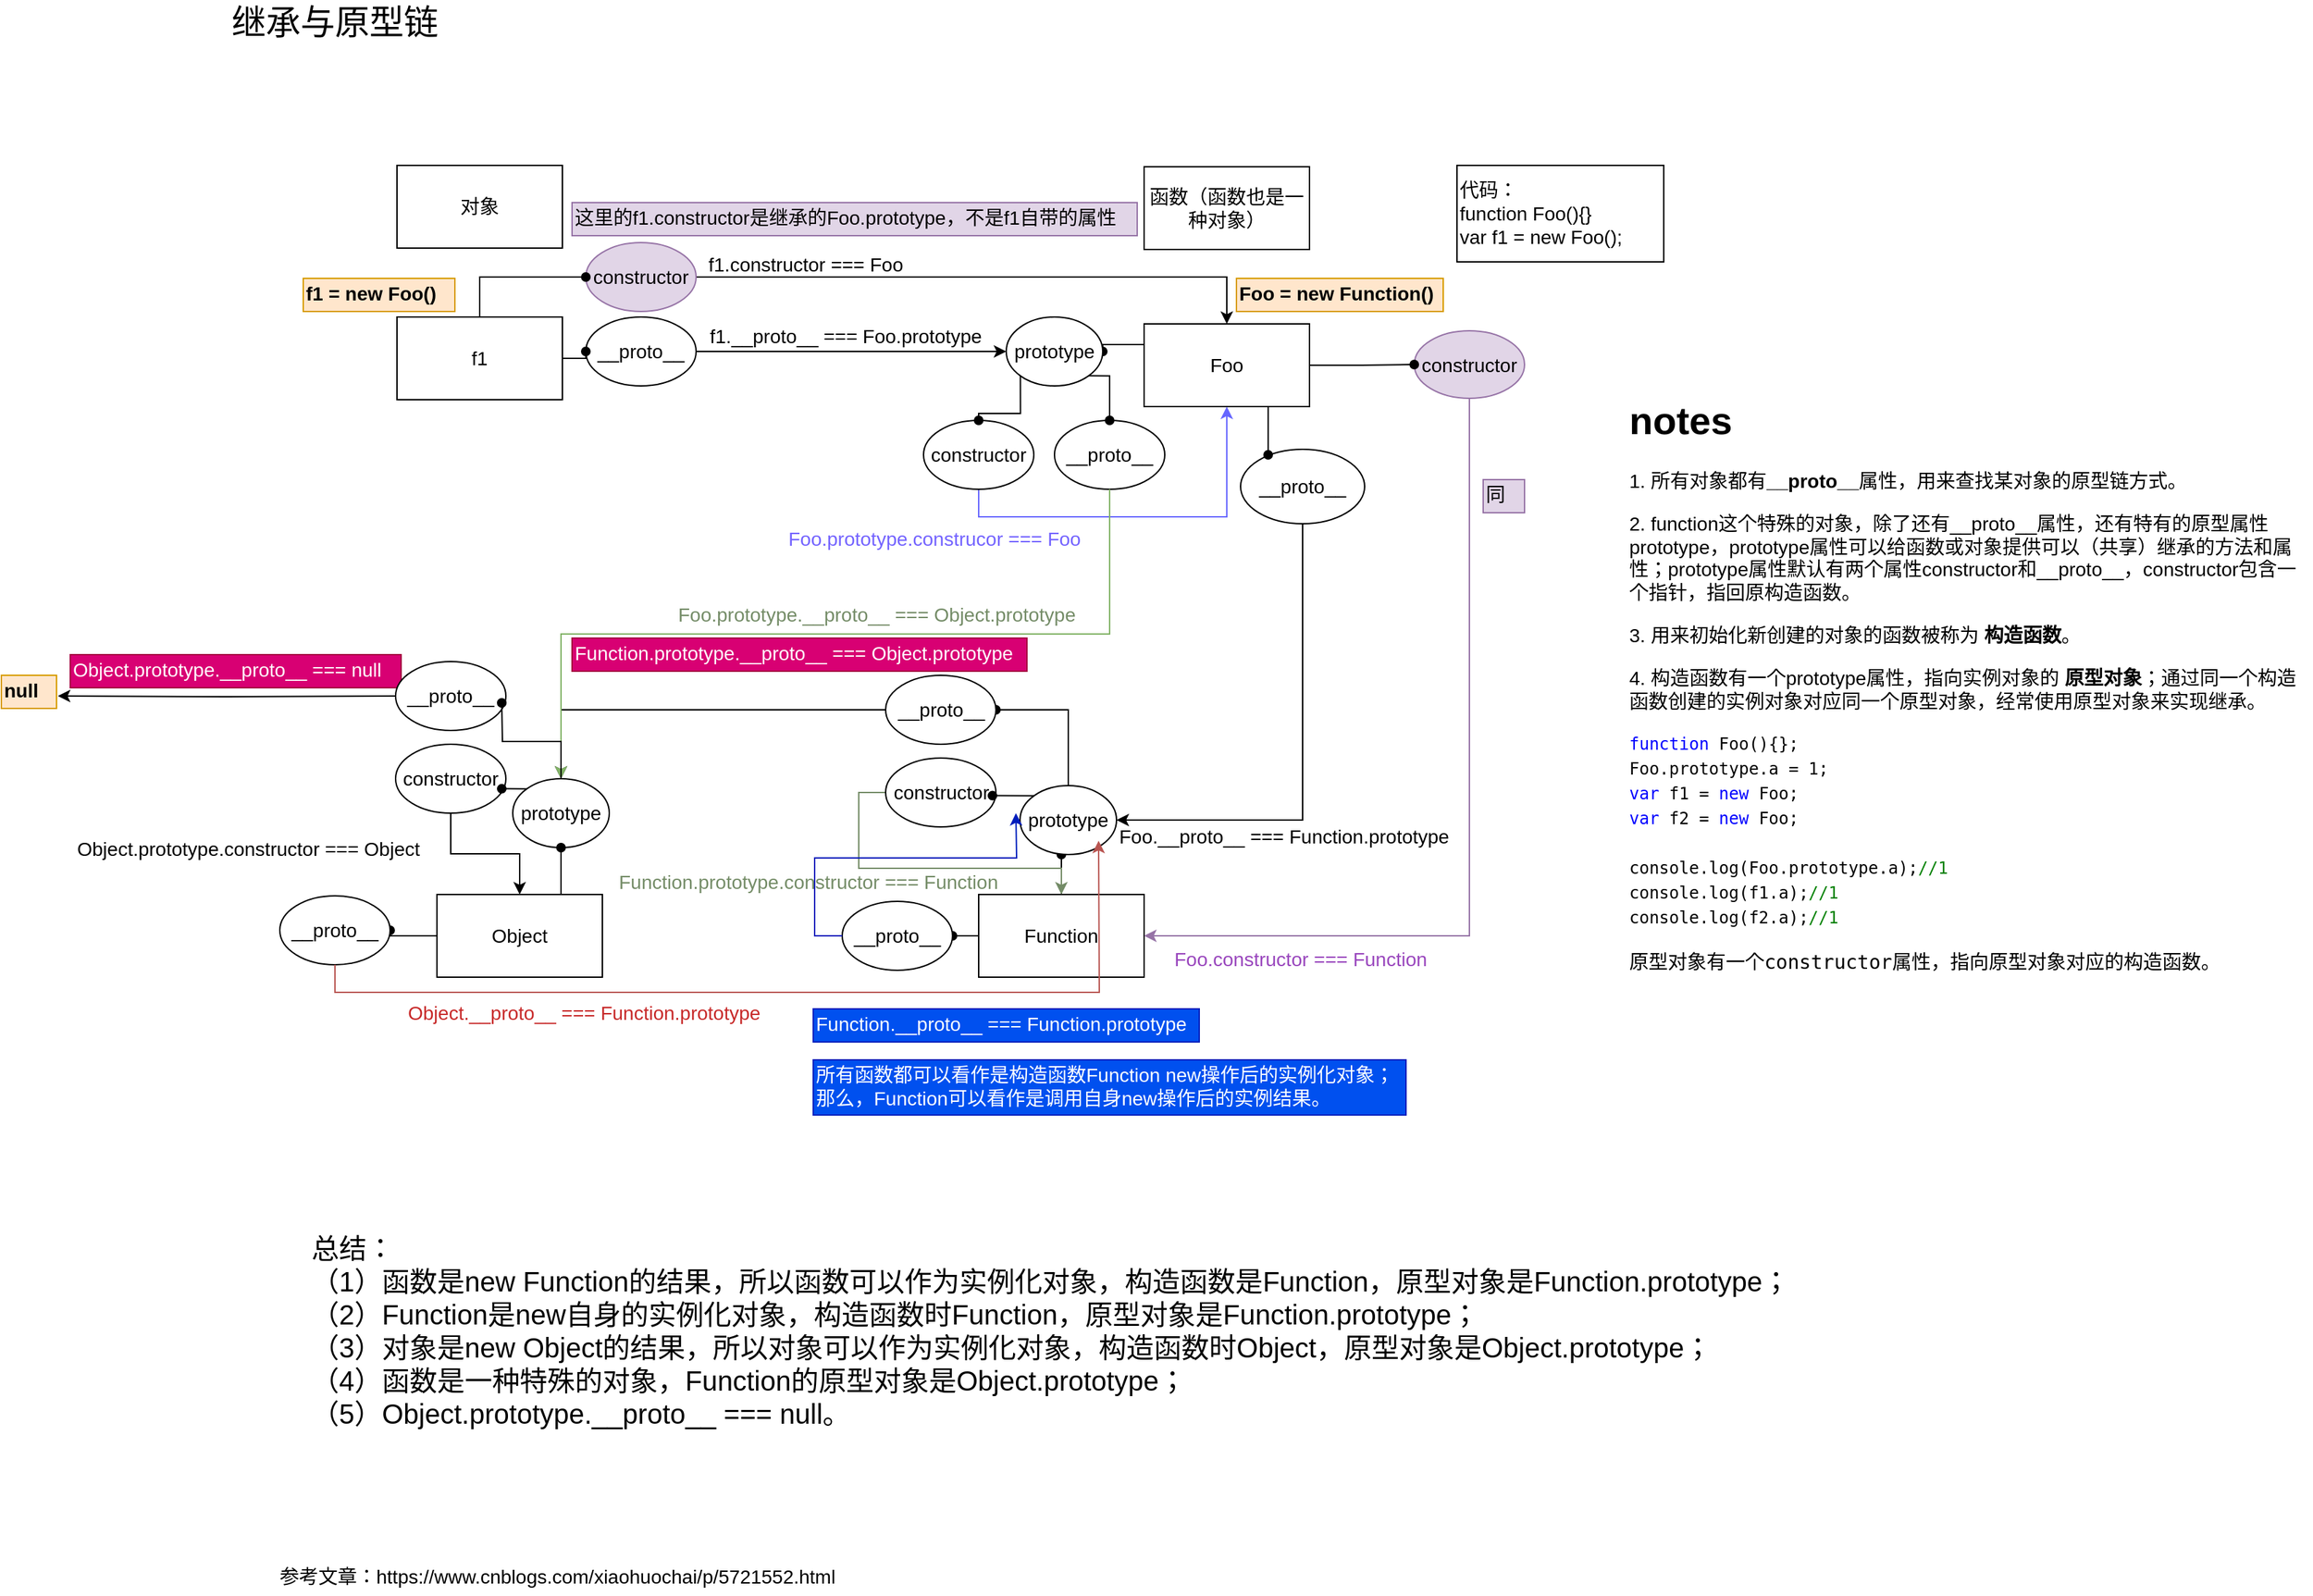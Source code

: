 <mxfile version="11.1.1" type="device"><diagram id="_80gdlPVEh-o-f2uD1nF" name="第 1 页"><mxGraphModel dx="4402" dy="5217" grid="1" gridSize="10" guides="1" tooltips="1" connect="1" arrows="0" fold="1" page="1" pageScale="1" pageWidth="3300" pageHeight="4681" math="0" shadow="0"><root><mxCell id="0"/><mxCell id="1" parent="0"/><mxCell id="m6a8J4W1c-Jw8dZGVvct-3" value="代码：&lt;br style=&quot;font-size: 14px;&quot;&gt;function Foo(){}&lt;br style=&quot;font-size: 14px;&quot;&gt;var f1 = new Foo();" style="rounded=0;whiteSpace=wrap;html=1;labelPosition=center;verticalLabelPosition=middle;align=left;verticalAlign=middle;fontSize=14;" vertex="1" parent="1"><mxGeometry x="870" y="70" width="150" height="70" as="geometry"/></mxCell><mxCell id="m6a8J4W1c-Jw8dZGVvct-12" value="&lt;h1&gt;notes&lt;/h1&gt;&lt;p&gt;1. 所有对象都有&lt;b&gt;__proto__&lt;/b&gt;属性，用来查找某对象的原型链方式。&lt;/p&gt;&lt;p&gt;2. function这个特殊的对象，除了还有__proto__属性，还有特有的原型属性prototype，prototype属性可以给函数或对象提供可以（共享）继承的方法和属性；prototype属性默认有两个属性constructor和__proto__，constructor包含一个指针，指回原构造函数。&lt;/p&gt;&lt;p&gt;3. 用来初始化新创建的对象的函数被称为&amp;nbsp;&lt;b&gt;构造函数&lt;/b&gt;。&lt;/p&gt;&lt;p&gt;4. 构造函数有一个prototype属性，指向实例对象的&amp;nbsp;&lt;b&gt;原型对象&lt;/b&gt;；通过同一个构造函数创建的实例对象对应同一个原型对象，经常使用原型对象来实现继承。&lt;/p&gt;&lt;pre style=&quot;margin-top: 0px ; margin-bottom: 0px ; white-space: pre-wrap ; overflow-wrap: break-word ; padding: 0px ; list-style-type: none ; list-style-image: none ; font-size: 12px ; font-family: &amp;#34;courier new&amp;#34; &amp;#34;important&amp;#34;&quot;&gt;&lt;span style=&quot;color: rgb(0 , 0 , 255) ; line-height: 1.5&quot;&gt;function&lt;/span&gt;&lt;span style=&quot;line-height: 1.5&quot;&gt; Foo(){};&lt;br&gt;Foo.prototype.a &lt;/span&gt;= 1&lt;span style=&quot;line-height: 1.5&quot;&gt;;&lt;br&gt;&lt;/span&gt;&lt;span style=&quot;color: rgb(0 , 0 , 255) ; line-height: 1.5&quot;&gt;var&lt;/span&gt; f1 = &lt;span style=&quot;color: rgb(0 , 0 , 255) ; line-height: 1.5&quot;&gt;new&lt;/span&gt;&lt;span style=&quot;line-height: 1.5&quot;&gt; Foo;&lt;br&gt;&lt;/span&gt;&lt;span style=&quot;color: rgb(0 , 0 , 255) ; line-height: 1.5&quot;&gt;var&lt;/span&gt; f2 = &lt;span style=&quot;color: rgb(0 , 0 , 255) ; line-height: 1.5&quot;&gt;new&lt;/span&gt;&lt;span style=&quot;line-height: 1.5&quot;&gt; Foo;&lt;br&gt;&lt;br&gt;console.log(Foo.prototype.a);&lt;/span&gt;&lt;span style=&quot;color: rgb(0 , 128 , 0) ; line-height: 1.5&quot;&gt;//&lt;/span&gt;&lt;span style=&quot;color: rgb(0 , 128 , 0) ; line-height: 1.5&quot;&gt;1&lt;/span&gt;&lt;br&gt;console.log(f1.a);&lt;span style=&quot;color: rgb(0 , 128 , 0) ; line-height: 1.5&quot;&gt;//&lt;/span&gt;&lt;span style=&quot;color: rgb(0 , 128 , 0) ; line-height: 1.5&quot;&gt;1&lt;/span&gt;&lt;br&gt;console.log(f2.a);&lt;span style=&quot;color: rgb(0 , 128 , 0) ; line-height: 1.5&quot;&gt;//&lt;/span&gt;&lt;span style=&quot;color: rgb(0 , 128 , 0) ; line-height: 1.5&quot;&gt;1&lt;/span&gt;&lt;/pre&gt;&lt;pre style=&quot;margin-top: 0px ; margin-bottom: 0px ; white-space: pre-wrap ; overflow-wrap: break-word ; padding: 0px ; list-style-type: none ; list-style-image: none ; font-size: 12px ; font-family: &amp;#34;courier new&amp;#34; &amp;#34;important&amp;#34;&quot;&gt;&lt;br&gt;&lt;/pre&gt;&lt;pre style=&quot;margin-top: 0px ; margin-bottom: 0px ; white-space: pre-wrap ; overflow-wrap: break-word ; padding: 0px ; list-style-type: none ; list-style-image: none&quot;&gt;&lt;font style=&quot;font-size: 14px&quot;&gt;原型对象有一个constructor属性，指向原型对象对应的构造函数。&lt;/font&gt;&lt;/pre&gt;" style="text;html=1;strokeColor=none;fillColor=none;spacing=5;spacingTop=-20;whiteSpace=wrap;overflow=hidden;rounded=0;fontSize=14;" vertex="1" parent="1"><mxGeometry x="990" y="230" width="500" height="500" as="geometry"/></mxCell><mxCell id="m6a8J4W1c-Jw8dZGVvct-46" value="&lt;font color=&quot;#000000&quot;&gt;Foo = new Function()&lt;/font&gt;" style="text;html=1;resizable=0;points=[];autosize=1;align=left;verticalAlign=top;spacingTop=-4;fontSize=14;fillColor=#ffe6cc;strokeColor=#d79b00;fontStyle=1" vertex="1" parent="1"><mxGeometry x="710" y="152" width="150" height="24" as="geometry"/></mxCell><mxCell id="m6a8J4W1c-Jw8dZGVvct-66" value="" style="group" vertex="1" connectable="0" parent="1"><mxGeometry x="33" y="70" width="862" height="750" as="geometry"/></mxCell><mxCell id="m6a8J4W1c-Jw8dZGVvct-1" value="对象" style="rounded=0;whiteSpace=wrap;html=1;fontSize=14;" vertex="1" parent="m6a8J4W1c-Jw8dZGVvct-66"><mxGeometry x="68" width="120" height="60" as="geometry"/></mxCell><mxCell id="m6a8J4W1c-Jw8dZGVvct-2" value="函数（函数也是一种对象）" style="rounded=0;whiteSpace=wrap;html=1;fontSize=14;" vertex="1" parent="m6a8J4W1c-Jw8dZGVvct-66"><mxGeometry x="610" y="1" width="120" height="60" as="geometry"/></mxCell><mxCell id="m6a8J4W1c-Jw8dZGVvct-4" value="f1" style="rounded=0;whiteSpace=wrap;html=1;fontSize=14;" vertex="1" parent="m6a8J4W1c-Jw8dZGVvct-66"><mxGeometry x="68" y="110" width="120" height="60" as="geometry"/></mxCell><mxCell id="m6a8J4W1c-Jw8dZGVvct-49" style="edgeStyle=orthogonalEdgeStyle;rounded=0;orthogonalLoop=1;jettySize=auto;html=1;exitX=0.5;exitY=0;exitDx=0;exitDy=0;endArrow=oval;endFill=1;strokeColor=#000000;fontSize=14;fontColor=#000000;" edge="1" parent="m6a8J4W1c-Jw8dZGVvct-66" source="m6a8J4W1c-Jw8dZGVvct-7"><mxGeometry relative="1" as="geometry"><mxPoint x="550" y="500" as="targetPoint"/></mxGeometry></mxCell><mxCell id="m6a8J4W1c-Jw8dZGVvct-91" style="edgeStyle=orthogonalEdgeStyle;rounded=0;orthogonalLoop=1;jettySize=auto;html=1;exitX=0;exitY=0.5;exitDx=0;exitDy=0;entryX=1;entryY=0.5;entryDx=0;entryDy=0;endArrow=oval;endFill=1;strokeColor=#000000;fontSize=14;fontColor=#000000;" edge="1" parent="m6a8J4W1c-Jw8dZGVvct-66" source="m6a8J4W1c-Jw8dZGVvct-7" target="m6a8J4W1c-Jw8dZGVvct-68"><mxGeometry relative="1" as="geometry"/></mxCell><mxCell id="m6a8J4W1c-Jw8dZGVvct-7" value="Function" style="rounded=0;whiteSpace=wrap;html=1;fontSize=14;" vertex="1" parent="m6a8J4W1c-Jw8dZGVvct-66"><mxGeometry x="490" y="529" width="120" height="60" as="geometry"/></mxCell><mxCell id="m6a8J4W1c-Jw8dZGVvct-90" style="edgeStyle=orthogonalEdgeStyle;rounded=0;orthogonalLoop=1;jettySize=auto;html=1;exitX=0;exitY=0.5;exitDx=0;exitDy=0;entryX=1;entryY=0.5;entryDx=0;entryDy=0;endArrow=oval;endFill=1;strokeColor=#000000;fontSize=14;fontColor=#000000;" edge="1" parent="m6a8J4W1c-Jw8dZGVvct-66" source="m6a8J4W1c-Jw8dZGVvct-9" target="m6a8J4W1c-Jw8dZGVvct-67"><mxGeometry relative="1" as="geometry"/></mxCell><mxCell id="m6a8J4W1c-Jw8dZGVvct-9" value="Object" style="rounded=0;whiteSpace=wrap;html=1;fontSize=14;" vertex="1" parent="m6a8J4W1c-Jw8dZGVvct-66"><mxGeometry x="97" y="529" width="120" height="60" as="geometry"/></mxCell><mxCell id="m6a8J4W1c-Jw8dZGVvct-24" value="f1.__proto__ === Foo.prototype" style="text;html=1;resizable=0;points=[];autosize=1;align=left;verticalAlign=top;spacingTop=-4;fontSize=14;fontColor=#000000;" vertex="1" parent="m6a8J4W1c-Jw8dZGVvct-66"><mxGeometry x="292.5" y="112.5" width="210" height="20" as="geometry"/></mxCell><mxCell id="m6a8J4W1c-Jw8dZGVvct-37" style="edgeStyle=orthogonalEdgeStyle;rounded=0;orthogonalLoop=1;jettySize=auto;html=1;exitX=0.5;exitY=1;exitDx=0;exitDy=0;entryX=1;entryY=0.5;entryDx=0;entryDy=0;endArrow=classic;endFill=1;strokeColor=#9673a6;fontSize=14;fillColor=#e1d5e7;" edge="1" parent="m6a8J4W1c-Jw8dZGVvct-66" source="m6a8J4W1c-Jw8dZGVvct-35" target="m6a8J4W1c-Jw8dZGVvct-7"><mxGeometry relative="1" as="geometry"/></mxCell><mxCell id="m6a8J4W1c-Jw8dZGVvct-38" value="&lt;font&gt;Foo.constructor === Function&lt;/font&gt;" style="text;html=1;resizable=0;points=[];autosize=1;align=left;verticalAlign=top;spacingTop=-4;fontSize=14;fontColor=#9946BD;" vertex="1" parent="m6a8J4W1c-Jw8dZGVvct-66"><mxGeometry x="630" y="565" width="200" height="20" as="geometry"/></mxCell><mxCell id="m6a8J4W1c-Jw8dZGVvct-42" value="" style="group" vertex="1" connectable="0" parent="m6a8J4W1c-Jw8dZGVvct-66"><mxGeometry x="450" y="110" width="412" height="184" as="geometry"/></mxCell><mxCell id="m6a8J4W1c-Jw8dZGVvct-33" value="" style="group" vertex="1" connectable="0" parent="m6a8J4W1c-Jw8dZGVvct-42"><mxGeometry width="360" height="184" as="geometry"/></mxCell><mxCell id="m6a8J4W1c-Jw8dZGVvct-22" value="" style="group" vertex="1" connectable="0" parent="m6a8J4W1c-Jw8dZGVvct-33"><mxGeometry x="60" width="220" height="65" as="geometry"/></mxCell><mxCell id="m6a8J4W1c-Jw8dZGVvct-5" value="Foo" style="rounded=0;whiteSpace=wrap;html=1;fontSize=14;" vertex="1" parent="m6a8J4W1c-Jw8dZGVvct-22"><mxGeometry x="100" y="5" width="120" height="60" as="geometry"/></mxCell><mxCell id="m6a8J4W1c-Jw8dZGVvct-20" style="edgeStyle=orthogonalEdgeStyle;rounded=0;orthogonalLoop=1;jettySize=auto;html=1;exitX=0;exitY=0.25;exitDx=0;exitDy=0;entryX=1;entryY=0.5;entryDx=0;entryDy=0;fontSize=14;strokeColor=#000000;endArrow=oval;endFill=1;" edge="1" parent="m6a8J4W1c-Jw8dZGVvct-22" source="m6a8J4W1c-Jw8dZGVvct-5" target="m6a8J4W1c-Jw8dZGVvct-19"><mxGeometry relative="1" as="geometry"/></mxCell><mxCell id="m6a8J4W1c-Jw8dZGVvct-32" value="" style="group" vertex="1" connectable="0" parent="m6a8J4W1c-Jw8dZGVvct-22"><mxGeometry width="70" height="50" as="geometry"/></mxCell><mxCell id="m6a8J4W1c-Jw8dZGVvct-19" value="prototype" style="ellipse;whiteSpace=wrap;html=1;fontSize=14;" vertex="1" parent="m6a8J4W1c-Jw8dZGVvct-32"><mxGeometry width="70" height="50" as="geometry"/></mxCell><mxCell id="m6a8J4W1c-Jw8dZGVvct-40" style="edgeStyle=orthogonalEdgeStyle;rounded=0;orthogonalLoop=1;jettySize=auto;html=1;exitX=0.5;exitY=1;exitDx=0;exitDy=0;endArrow=classic;endFill=1;strokeColor=#6666FF;fontSize=14;fillColor=#e1d5e7;" edge="1" parent="m6a8J4W1c-Jw8dZGVvct-33" source="m6a8J4W1c-Jw8dZGVvct-27" target="m6a8J4W1c-Jw8dZGVvct-5"><mxGeometry relative="1" as="geometry"/></mxCell><mxCell id="m6a8J4W1c-Jw8dZGVvct-27" value="constructor" style="ellipse;whiteSpace=wrap;html=1;fontSize=14;" vertex="1" parent="m6a8J4W1c-Jw8dZGVvct-33"><mxGeometry y="75" width="80" height="50" as="geometry"/></mxCell><mxCell id="m6a8J4W1c-Jw8dZGVvct-28" value="__proto__" style="ellipse;whiteSpace=wrap;html=1;fontSize=14;" vertex="1" parent="m6a8J4W1c-Jw8dZGVvct-33"><mxGeometry x="95" y="75" width="80" height="50" as="geometry"/></mxCell><mxCell id="m6a8J4W1c-Jw8dZGVvct-29" style="edgeStyle=orthogonalEdgeStyle;rounded=0;orthogonalLoop=1;jettySize=auto;html=1;exitX=0;exitY=1;exitDx=0;exitDy=0;entryX=0.5;entryY=0;entryDx=0;entryDy=0;endArrow=oval;endFill=1;strokeColor=#000000;fontSize=14;" edge="1" parent="m6a8J4W1c-Jw8dZGVvct-33" source="m6a8J4W1c-Jw8dZGVvct-19" target="m6a8J4W1c-Jw8dZGVvct-27"><mxGeometry relative="1" as="geometry"/></mxCell><mxCell id="m6a8J4W1c-Jw8dZGVvct-30" style="edgeStyle=orthogonalEdgeStyle;rounded=0;orthogonalLoop=1;jettySize=auto;html=1;exitX=1;exitY=1;exitDx=0;exitDy=0;entryX=0.5;entryY=0;entryDx=0;entryDy=0;endArrow=oval;endFill=1;strokeColor=#000000;fontSize=14;" edge="1" parent="m6a8J4W1c-Jw8dZGVvct-33" source="m6a8J4W1c-Jw8dZGVvct-19" target="m6a8J4W1c-Jw8dZGVvct-28"><mxGeometry relative="1" as="geometry"/></mxCell><mxCell id="m6a8J4W1c-Jw8dZGVvct-51" value="&lt;font color=&quot;#000000&quot;&gt;__proto__&lt;/font&gt;" style="ellipse;whiteSpace=wrap;html=1;fontSize=14;fontColor=#FFAE45;" vertex="1" parent="m6a8J4W1c-Jw8dZGVvct-33"><mxGeometry x="230" y="96" width="90" height="54" as="geometry"/></mxCell><mxCell id="m6a8J4W1c-Jw8dZGVvct-35" value="constructor" style="ellipse;whiteSpace=wrap;html=1;fontSize=14;fillColor=#e1d5e7;strokeColor=#9673a6;" vertex="1" parent="m6a8J4W1c-Jw8dZGVvct-42"><mxGeometry x="356" y="10" width="80" height="49" as="geometry"/></mxCell><mxCell id="m6a8J4W1c-Jw8dZGVvct-36" style="edgeStyle=orthogonalEdgeStyle;rounded=0;orthogonalLoop=1;jettySize=auto;html=1;exitX=1;exitY=0.5;exitDx=0;exitDy=0;entryX=0;entryY=0.5;entryDx=0;entryDy=0;endArrow=oval;endFill=1;strokeColor=#000000;fontSize=14;" edge="1" parent="m6a8J4W1c-Jw8dZGVvct-42" source="m6a8J4W1c-Jw8dZGVvct-5" target="m6a8J4W1c-Jw8dZGVvct-35"><mxGeometry relative="1" as="geometry"/></mxCell><mxCell id="m6a8J4W1c-Jw8dZGVvct-41" value="Foo.prototype.construcor === Foo" style="text;html=1;resizable=0;points=[];autosize=1;align=left;verticalAlign=top;spacingTop=-4;fontSize=14;fontColor=#7363FF;" vertex="1" parent="m6a8J4W1c-Jw8dZGVvct-42"><mxGeometry x="-100" y="150" width="230" height="20" as="geometry"/></mxCell><mxCell id="m6a8J4W1c-Jw8dZGVvct-43" value="prototype" style="ellipse;whiteSpace=wrap;html=1;fontSize=14;" vertex="1" parent="m6a8J4W1c-Jw8dZGVvct-66"><mxGeometry x="152" y="445" width="70" height="50" as="geometry"/></mxCell><mxCell id="m6a8J4W1c-Jw8dZGVvct-44" style="edgeStyle=orthogonalEdgeStyle;rounded=0;orthogonalLoop=1;jettySize=auto;html=1;exitX=0.75;exitY=0;exitDx=0;exitDy=0;entryX=0.5;entryY=1;entryDx=0;entryDy=0;endArrow=oval;endFill=1;strokeColor=#000000;fontSize=14;" edge="1" parent="m6a8J4W1c-Jw8dZGVvct-66" source="m6a8J4W1c-Jw8dZGVvct-9" target="m6a8J4W1c-Jw8dZGVvct-43"><mxGeometry relative="1" as="geometry"/></mxCell><mxCell id="m6a8J4W1c-Jw8dZGVvct-47" value="Foo.prototype.__proto__ === Object.prototype" style="text;html=1;resizable=0;points=[];autosize=1;align=left;verticalAlign=top;spacingTop=-4;fontSize=14;fontColor=#748C67;" vertex="1" parent="m6a8J4W1c-Jw8dZGVvct-66"><mxGeometry x="270" y="315" width="300" height="20" as="geometry"/></mxCell><mxCell id="m6a8J4W1c-Jw8dZGVvct-74" style="edgeStyle=orthogonalEdgeStyle;rounded=0;orthogonalLoop=1;jettySize=auto;html=1;exitX=0.5;exitY=0;exitDx=0;exitDy=0;entryX=1;entryY=0.5;entryDx=0;entryDy=0;endArrow=oval;endFill=1;strokeColor=#000000;fontSize=14;fontColor=#000000;" edge="1" parent="m6a8J4W1c-Jw8dZGVvct-66" source="m6a8J4W1c-Jw8dZGVvct-48" target="m6a8J4W1c-Jw8dZGVvct-71"><mxGeometry relative="1" as="geometry"/></mxCell><mxCell id="m6a8J4W1c-Jw8dZGVvct-48" value="prototype" style="ellipse;whiteSpace=wrap;html=1;fontSize=14;" vertex="1" parent="m6a8J4W1c-Jw8dZGVvct-66"><mxGeometry x="520" y="450" width="70" height="50" as="geometry"/></mxCell><mxCell id="m6a8J4W1c-Jw8dZGVvct-50" style="edgeStyle=orthogonalEdgeStyle;rounded=0;orthogonalLoop=1;jettySize=auto;html=1;exitX=0.75;exitY=1;exitDx=0;exitDy=0;endArrow=oval;endFill=1;strokeColor=#000000;fontSize=14;fontColor=#FFAE45;" edge="1" parent="m6a8J4W1c-Jw8dZGVvct-66" source="m6a8J4W1c-Jw8dZGVvct-5"><mxGeometry relative="1" as="geometry"><mxPoint x="700" y="210" as="targetPoint"/></mxGeometry></mxCell><mxCell id="m6a8J4W1c-Jw8dZGVvct-52" style="edgeStyle=orthogonalEdgeStyle;rounded=0;orthogonalLoop=1;jettySize=auto;html=1;exitX=0.5;exitY=1;exitDx=0;exitDy=0;entryX=1;entryY=0.5;entryDx=0;entryDy=0;endArrow=classic;endFill=1;strokeColor=#000000;fontSize=14;fontColor=#FFAE45;" edge="1" parent="m6a8J4W1c-Jw8dZGVvct-66" source="m6a8J4W1c-Jw8dZGVvct-51" target="m6a8J4W1c-Jw8dZGVvct-48"><mxGeometry relative="1" as="geometry"/></mxCell><mxCell id="m6a8J4W1c-Jw8dZGVvct-53" value="&lt;font color=&quot;#000000&quot;&gt;Foo.__proto__ === Function.prototype&lt;/font&gt;" style="text;html=1;resizable=0;points=[];autosize=1;align=left;verticalAlign=top;spacingTop=-4;fontSize=14;fontColor=#FFAE45;" vertex="1" parent="m6a8J4W1c-Jw8dZGVvct-66"><mxGeometry x="590" y="476" width="250" height="20" as="geometry"/></mxCell><mxCell id="m6a8J4W1c-Jw8dZGVvct-61" style="edgeStyle=orthogonalEdgeStyle;rounded=0;orthogonalLoop=1;jettySize=auto;html=1;exitX=1;exitY=0.5;exitDx=0;exitDy=0;entryX=0;entryY=0.5;entryDx=0;entryDy=0;endArrow=classic;endFill=1;strokeColor=#000000;fontSize=14;fontColor=#000000;" edge="1" parent="m6a8J4W1c-Jw8dZGVvct-66" source="m6a8J4W1c-Jw8dZGVvct-54" target="m6a8J4W1c-Jw8dZGVvct-19"><mxGeometry relative="1" as="geometry"/></mxCell><mxCell id="m6a8J4W1c-Jw8dZGVvct-54" value="&lt;font color=&quot;#000000&quot;&gt;__proto__&lt;/font&gt;" style="ellipse;whiteSpace=wrap;html=1;fontSize=14;fontColor=#A8732E;" vertex="1" parent="m6a8J4W1c-Jw8dZGVvct-66"><mxGeometry x="205" y="110" width="80" height="50" as="geometry"/></mxCell><mxCell id="m6a8J4W1c-Jw8dZGVvct-62" style="edgeStyle=orthogonalEdgeStyle;rounded=0;orthogonalLoop=1;jettySize=auto;html=1;exitX=1;exitY=0.5;exitDx=0;exitDy=0;entryX=0;entryY=0.5;entryDx=0;entryDy=0;endArrow=oval;endFill=1;strokeColor=#000000;fontSize=14;fontColor=#000000;" edge="1" parent="m6a8J4W1c-Jw8dZGVvct-66" source="m6a8J4W1c-Jw8dZGVvct-4" target="m6a8J4W1c-Jw8dZGVvct-54"><mxGeometry relative="1" as="geometry"/></mxCell><mxCell id="m6a8J4W1c-Jw8dZGVvct-60" style="edgeStyle=orthogonalEdgeStyle;rounded=0;orthogonalLoop=1;jettySize=auto;html=1;exitX=1;exitY=0.5;exitDx=0;exitDy=0;entryX=0.5;entryY=0;entryDx=0;entryDy=0;endArrow=classic;endFill=1;strokeColor=#000000;fontSize=14;fontColor=#000000;" edge="1" parent="m6a8J4W1c-Jw8dZGVvct-66" source="m6a8J4W1c-Jw8dZGVvct-55" target="m6a8J4W1c-Jw8dZGVvct-5"><mxGeometry relative="1" as="geometry"/></mxCell><mxCell id="m6a8J4W1c-Jw8dZGVvct-55" value="&lt;font color=&quot;#000000&quot;&gt;constructor&lt;/font&gt;" style="ellipse;whiteSpace=wrap;html=1;fontSize=14;fillColor=#e1d5e7;strokeColor=#9673a6;" vertex="1" parent="m6a8J4W1c-Jw8dZGVvct-66"><mxGeometry x="205" y="56" width="80" height="50" as="geometry"/></mxCell><mxCell id="m6a8J4W1c-Jw8dZGVvct-64" value="f1.constructor === Foo" style="text;html=1;resizable=0;points=[];autosize=1;align=left;verticalAlign=top;spacingTop=-4;fontSize=14;fontColor=#000000;" vertex="1" parent="m6a8J4W1c-Jw8dZGVvct-66"><mxGeometry x="291.5" y="61" width="160" height="20" as="geometry"/></mxCell><mxCell id="m6a8J4W1c-Jw8dZGVvct-65" value="&lt;font color=&quot;#000000&quot;&gt;f1 = new Foo()&lt;/font&gt;" style="text;html=1;resizable=0;points=[];autosize=1;align=left;verticalAlign=top;spacingTop=-4;fontSize=14;fillColor=#ffe6cc;strokeColor=#d79b00;fontStyle=1" vertex="1" parent="m6a8J4W1c-Jw8dZGVvct-66"><mxGeometry y="82" width="110" height="24" as="geometry"/></mxCell><mxCell id="m6a8J4W1c-Jw8dZGVvct-63" style="edgeStyle=orthogonalEdgeStyle;rounded=0;orthogonalLoop=1;jettySize=auto;html=1;exitX=0.5;exitY=0;exitDx=0;exitDy=0;entryX=0;entryY=0.5;entryDx=0;entryDy=0;endArrow=oval;endFill=1;strokeColor=#000000;fontSize=14;fontColor=#000000;" edge="1" parent="m6a8J4W1c-Jw8dZGVvct-66" source="m6a8J4W1c-Jw8dZGVvct-4" target="m6a8J4W1c-Jw8dZGVvct-55"><mxGeometry relative="1" as="geometry"/></mxCell><mxCell id="m6a8J4W1c-Jw8dZGVvct-67" value="__proto__" style="ellipse;whiteSpace=wrap;html=1;fontSize=14;" vertex="1" parent="m6a8J4W1c-Jw8dZGVvct-66"><mxGeometry x="-17" y="530" width="80" height="50" as="geometry"/></mxCell><mxCell id="m6a8J4W1c-Jw8dZGVvct-68" value="__proto__" style="ellipse;whiteSpace=wrap;html=1;fontSize=14;" vertex="1" parent="m6a8J4W1c-Jw8dZGVvct-66"><mxGeometry x="391" y="534" width="80" height="50" as="geometry"/></mxCell><mxCell id="m6a8J4W1c-Jw8dZGVvct-86" style="edgeStyle=orthogonalEdgeStyle;rounded=0;orthogonalLoop=1;jettySize=auto;html=1;exitX=0.5;exitY=1;exitDx=0;exitDy=0;endArrow=classic;endFill=1;strokeColor=#000000;fontSize=14;fontColor=#748C67;" edge="1" parent="m6a8J4W1c-Jw8dZGVvct-66" source="m6a8J4W1c-Jw8dZGVvct-70" target="m6a8J4W1c-Jw8dZGVvct-9"><mxGeometry relative="1" as="geometry"/></mxCell><mxCell id="m6a8J4W1c-Jw8dZGVvct-70" value="constructor" style="ellipse;whiteSpace=wrap;html=1;fontSize=14;" vertex="1" parent="m6a8J4W1c-Jw8dZGVvct-66"><mxGeometry x="67" y="420" width="80" height="50" as="geometry"/></mxCell><mxCell id="m6a8J4W1c-Jw8dZGVvct-94" style="edgeStyle=orthogonalEdgeStyle;rounded=0;orthogonalLoop=1;jettySize=auto;html=1;exitX=0;exitY=0.5;exitDx=0;exitDy=0;entryX=0.5;entryY=0;entryDx=0;entryDy=0;endArrow=classic;endFill=1;strokeColor=#000000;fontSize=14;fontColor=#748C67;" edge="1" parent="m6a8J4W1c-Jw8dZGVvct-66" source="m6a8J4W1c-Jw8dZGVvct-71" target="m6a8J4W1c-Jw8dZGVvct-43"><mxGeometry relative="1" as="geometry"/></mxCell><mxCell id="m6a8J4W1c-Jw8dZGVvct-71" value="__proto__" style="ellipse;whiteSpace=wrap;html=1;fontSize=14;" vertex="1" parent="m6a8J4W1c-Jw8dZGVvct-66"><mxGeometry x="422.5" y="370" width="80" height="50" as="geometry"/></mxCell><mxCell id="m6a8J4W1c-Jw8dZGVvct-92" style="edgeStyle=orthogonalEdgeStyle;rounded=0;orthogonalLoop=1;jettySize=auto;html=1;exitX=0;exitY=0.5;exitDx=0;exitDy=0;entryX=0.5;entryY=0;entryDx=0;entryDy=0;endArrow=classic;endFill=1;strokeColor=#748C67;fontSize=14;fontColor=#000000;" edge="1" parent="m6a8J4W1c-Jw8dZGVvct-66" source="m6a8J4W1c-Jw8dZGVvct-72" target="m6a8J4W1c-Jw8dZGVvct-7"><mxGeometry relative="1" as="geometry"><Array as="points"><mxPoint x="403" y="455"/><mxPoint x="403" y="510"/><mxPoint x="550" y="510"/></Array></mxGeometry></mxCell><mxCell id="m6a8J4W1c-Jw8dZGVvct-72" value="constructor" style="ellipse;whiteSpace=wrap;html=1;fontSize=14;" vertex="1" parent="m6a8J4W1c-Jw8dZGVvct-66"><mxGeometry x="422.5" y="430" width="80" height="50" as="geometry"/></mxCell><mxCell id="m6a8J4W1c-Jw8dZGVvct-73" style="edgeStyle=orthogonalEdgeStyle;rounded=0;orthogonalLoop=1;jettySize=auto;html=1;exitX=0;exitY=0;exitDx=0;exitDy=0;endArrow=oval;endFill=1;strokeColor=#000000;fontSize=14;fontColor=#000000;entryX=0.969;entryY=0.54;entryDx=0;entryDy=0;entryPerimeter=0;" edge="1" parent="m6a8J4W1c-Jw8dZGVvct-66" source="m6a8J4W1c-Jw8dZGVvct-48" target="m6a8J4W1c-Jw8dZGVvct-72"><mxGeometry relative="1" as="geometry"><mxPoint x="510" y="457" as="targetPoint"/></mxGeometry></mxCell><mxCell id="m6a8J4W1c-Jw8dZGVvct-80" value="&lt;font color=&quot;#000000&quot;&gt;null&lt;/font&gt;" style="text;html=1;resizable=0;points=[];autosize=1;align=left;verticalAlign=top;spacingTop=-4;fontSize=14;fillColor=#ffe6cc;strokeColor=#d79b00;fontStyle=1" vertex="1" parent="m6a8J4W1c-Jw8dZGVvct-66"><mxGeometry x="-219" y="370" width="40" height="24" as="geometry"/></mxCell><mxCell id="m6a8J4W1c-Jw8dZGVvct-84" value="&lt;font&gt;Object.prototype.__proto__ === null&lt;/font&gt;" style="text;html=1;resizable=0;points=[];autosize=1;align=left;verticalAlign=top;spacingTop=-4;fontSize=14;fontColor=#FFFFFF;fillColor=#d80073;strokeColor=#A50040;" vertex="1" parent="m6a8J4W1c-Jw8dZGVvct-66"><mxGeometry x="-169" y="355" width="240" height="24" as="geometry"/></mxCell><mxCell id="m6a8J4W1c-Jw8dZGVvct-93" value="Function.prototype.constructor === Function" style="text;html=1;resizable=0;points=[];autosize=1;align=left;verticalAlign=top;spacingTop=-4;fontSize=14;fontColor=#748C67;" vertex="1" parent="m6a8J4W1c-Jw8dZGVvct-66"><mxGeometry x="226.5" y="509" width="290" height="20" as="geometry"/></mxCell><mxCell id="m6a8J4W1c-Jw8dZGVvct-45" style="edgeStyle=orthogonalEdgeStyle;rounded=0;orthogonalLoop=1;jettySize=auto;html=1;exitX=0.5;exitY=1;exitDx=0;exitDy=0;entryX=0.5;entryY=0;entryDx=0;entryDy=0;endArrow=classic;endFill=1;strokeColor=#82b366;fontSize=14;fillColor=#d5e8d4;" edge="1" parent="m6a8J4W1c-Jw8dZGVvct-66" source="m6a8J4W1c-Jw8dZGVvct-28" target="m6a8J4W1c-Jw8dZGVvct-43"><mxGeometry relative="1" as="geometry"/></mxCell><mxCell id="m6a8J4W1c-Jw8dZGVvct-95" value="Function.prototype.__proto__ === Object.prototype" style="text;html=1;resizable=0;points=[];autosize=1;align=left;verticalAlign=top;spacingTop=-4;fontSize=14;fontColor=#ffffff;fillColor=#d80073;strokeColor=#A50040;" vertex="1" parent="m6a8J4W1c-Jw8dZGVvct-66"><mxGeometry x="195" y="343" width="330" height="24" as="geometry"/></mxCell><mxCell id="m6a8J4W1c-Jw8dZGVvct-103" value="Function.__proto__ === Function.prototype" style="text;html=1;resizable=0;points=[];autosize=1;align=left;verticalAlign=top;spacingTop=-4;fontSize=14;fontColor=#ffffff;fillColor=#0050ef;strokeColor=#001DBC;" vertex="1" parent="m6a8J4W1c-Jw8dZGVvct-66"><mxGeometry x="370" y="612" width="280" height="24" as="geometry"/></mxCell><mxCell id="m6a8J4W1c-Jw8dZGVvct-107" value="所有函数都可以看作是构造函数Function new操作后的实例化对象；&lt;br&gt;那么，Function可以看作是调用自身new操作后的实例结果。" style="text;html=1;resizable=0;points=[];autosize=1;align=left;verticalAlign=top;spacingTop=-4;fontSize=14;fontColor=#ffffff;fillColor=#0050ef;strokeColor=#001DBC;" vertex="1" parent="m6a8J4W1c-Jw8dZGVvct-66"><mxGeometry x="370" y="649" width="430" height="40" as="geometry"/></mxCell><mxCell id="m6a8J4W1c-Jw8dZGVvct-69" value="__proto__" style="ellipse;whiteSpace=wrap;html=1;fontSize=14;" vertex="1" parent="m6a8J4W1c-Jw8dZGVvct-66"><mxGeometry x="67" y="360" width="80" height="50" as="geometry"/></mxCell><mxCell id="m6a8J4W1c-Jw8dZGVvct-75" style="edgeStyle=orthogonalEdgeStyle;rounded=0;orthogonalLoop=1;jettySize=auto;html=1;exitX=0;exitY=0;exitDx=0;exitDy=0;endArrow=oval;endFill=1;strokeColor=#000000;fontSize=14;fontColor=#000000;" edge="1" parent="1" source="m6a8J4W1c-Jw8dZGVvct-43"><mxGeometry relative="1" as="geometry"><mxPoint x="177" y="522" as="targetPoint"/></mxGeometry></mxCell><mxCell id="m6a8J4W1c-Jw8dZGVvct-77" style="edgeStyle=orthogonalEdgeStyle;rounded=0;orthogonalLoop=1;jettySize=auto;html=1;exitX=0.5;exitY=0;exitDx=0;exitDy=0;endArrow=oval;endFill=1;strokeColor=#000000;fontSize=14;fontColor=#000000;" edge="1" parent="1" source="m6a8J4W1c-Jw8dZGVvct-43"><mxGeometry relative="1" as="geometry"><mxPoint x="177" y="460" as="targetPoint"/></mxGeometry></mxCell><mxCell id="m6a8J4W1c-Jw8dZGVvct-85" style="edgeStyle=orthogonalEdgeStyle;rounded=0;orthogonalLoop=1;jettySize=auto;html=1;exitX=0;exitY=0.5;exitDx=0;exitDy=0;endArrow=classic;endFill=1;strokeColor=#000000;fontSize=14;fontColor=#748C67;entryX=1.025;entryY=0.625;entryDx=0;entryDy=0;entryPerimeter=0;" edge="1" parent="1" target="m6a8J4W1c-Jw8dZGVvct-80"><mxGeometry relative="1" as="geometry"><mxPoint x="-133" y="455" as="targetPoint"/><mxPoint x="100" y="455" as="sourcePoint"/></mxGeometry></mxCell><mxCell id="m6a8J4W1c-Jw8dZGVvct-87" value="Object.prototype.constructor === Object" style="text;html=1;resizable=0;points=[];autosize=1;align=left;verticalAlign=top;spacingTop=-4;fontSize=14;fontColor=#000000;" vertex="1" parent="1"><mxGeometry x="-133" y="555" width="260" height="20" as="geometry"/></mxCell><mxCell id="m6a8J4W1c-Jw8dZGVvct-96" value="这里的f1.constructor是继承的Foo.prototype，不是f1自带的属性" style="text;html=1;resizable=0;points=[];autosize=1;align=left;verticalAlign=top;spacingTop=-4;fontSize=14;fillColor=#e1d5e7;strokeColor=#9673a6;" vertex="1" parent="1"><mxGeometry x="228" y="97" width="410" height="24" as="geometry"/></mxCell><mxCell id="m6a8J4W1c-Jw8dZGVvct-97" value="同" style="text;html=1;resizable=0;points=[];autosize=1;align=left;verticalAlign=top;spacingTop=-4;fontSize=14;fillColor=#e1d5e7;strokeColor=#9673a6;" vertex="1" parent="1"><mxGeometry x="889" y="298" width="30" height="24" as="geometry"/></mxCell><mxCell id="m6a8J4W1c-Jw8dZGVvct-99" style="edgeStyle=orthogonalEdgeStyle;rounded=0;orthogonalLoop=1;jettySize=auto;html=1;exitX=0.5;exitY=1;exitDx=0;exitDy=0;endArrow=classic;endFill=1;strokeColor=#b85450;fontSize=14;fontColor=#9946BD;fillColor=#f8cecc;" edge="1" parent="1" source="m6a8J4W1c-Jw8dZGVvct-67"><mxGeometry relative="1" as="geometry"><mxPoint x="610" y="560" as="targetPoint"/></mxGeometry></mxCell><mxCell id="m6a8J4W1c-Jw8dZGVvct-100" value="Object.__proto__ === Function.prototype" style="text;html=1;resizable=0;points=[];autosize=1;align=left;verticalAlign=top;spacingTop=-4;fontSize=14;fontColor=#C72828;" vertex="1" parent="1"><mxGeometry x="107" y="674" width="270" height="20" as="geometry"/></mxCell><mxCell id="m6a8J4W1c-Jw8dZGVvct-102" style="edgeStyle=orthogonalEdgeStyle;rounded=0;orthogonalLoop=1;jettySize=auto;html=1;exitX=0;exitY=0.5;exitDx=0;exitDy=0;endArrow=classic;endFill=1;strokeColor=#001DBC;fontSize=14;fontColor=#C72828;fillColor=#0050ef;" edge="1" parent="1" source="m6a8J4W1c-Jw8dZGVvct-68"><mxGeometry relative="1" as="geometry"><mxPoint x="550" y="540" as="targetPoint"/></mxGeometry></mxCell><mxCell id="m6a8J4W1c-Jw8dZGVvct-108" value="&lt;font color=&quot;#000000&quot; style=&quot;font-size: 25px;&quot;&gt;继承与原型链&lt;/font&gt;" style="text;html=1;strokeColor=none;fillColor=none;align=center;verticalAlign=middle;whiteSpace=wrap;rounded=0;fontSize=25;fontColor=#FFFFFF;" vertex="1" parent="1"><mxGeometry x="-24" y="-50" width="160" height="30" as="geometry"/></mxCell><mxCell id="m6a8J4W1c-Jw8dZGVvct-109" value="&lt;font color=&quot;#000000&quot; style=&quot;font-size: 20px&quot;&gt;总结：&lt;br style=&quot;font-size: 20px&quot;&gt;（1）函数是new Function的结果，所以函数可以作为实例化对象，构造函数是Function，原型对象是Function.prototype；&lt;br&gt;（2）Function是new自身的实例化对象，构造函数时Function，原型对象是Function.prototype；&lt;br style=&quot;font-size: 20px&quot;&gt;（3）对象是new Object的结果，所以对象可以作为实例化对象，构造函数时Object，原型对象是Object.prototype；&lt;br&gt;（4）函数是一种特殊的对象，Function的原型对象是Object.prototype；&lt;br&gt;（5）Object.prototype.__proto__ === null。&lt;br style=&quot;font-size: 20px&quot;&gt;&lt;br style=&quot;font-size: 20px&quot;&gt;&lt;/font&gt;" style="text;html=1;resizable=0;points=[];autosize=1;align=left;verticalAlign=top;spacingTop=-4;fontSize=20;fontColor=#FFFFFF;" vertex="1" parent="1"><mxGeometry x="37" y="841" width="1090" height="170" as="geometry"/></mxCell><mxCell id="m6a8J4W1c-Jw8dZGVvct-111" value="&lt;font style=&quot;font-size: 14px&quot; color=&quot;#000000&quot;&gt;参考文章：&lt;/font&gt;&lt;font color=&quot;#000000&quot;&gt;&lt;span style=&quot;font-size: 14px&quot;&gt;https://www.cnblogs.com/xiaohuochai/p/5721552.html&lt;/span&gt;&lt;/font&gt;" style="text;html=1;resizable=0;points=[];autosize=1;align=left;verticalAlign=top;spacingTop=-4;fontSize=20;fontColor=#FFFFFF;" vertex="1" parent="1"><mxGeometry x="14" y="1077" width="420" height="30" as="geometry"/></mxCell></root></mxGraphModel></diagram></mxfile>
